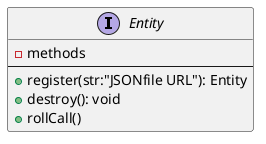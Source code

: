 @startuml CLS_Entity_Registries
interface Entity{
    - methods
    ---
    + register(str:"JSONfile URL"): Entity
    + destroy(): void
    + rollCall()
}
@enduml